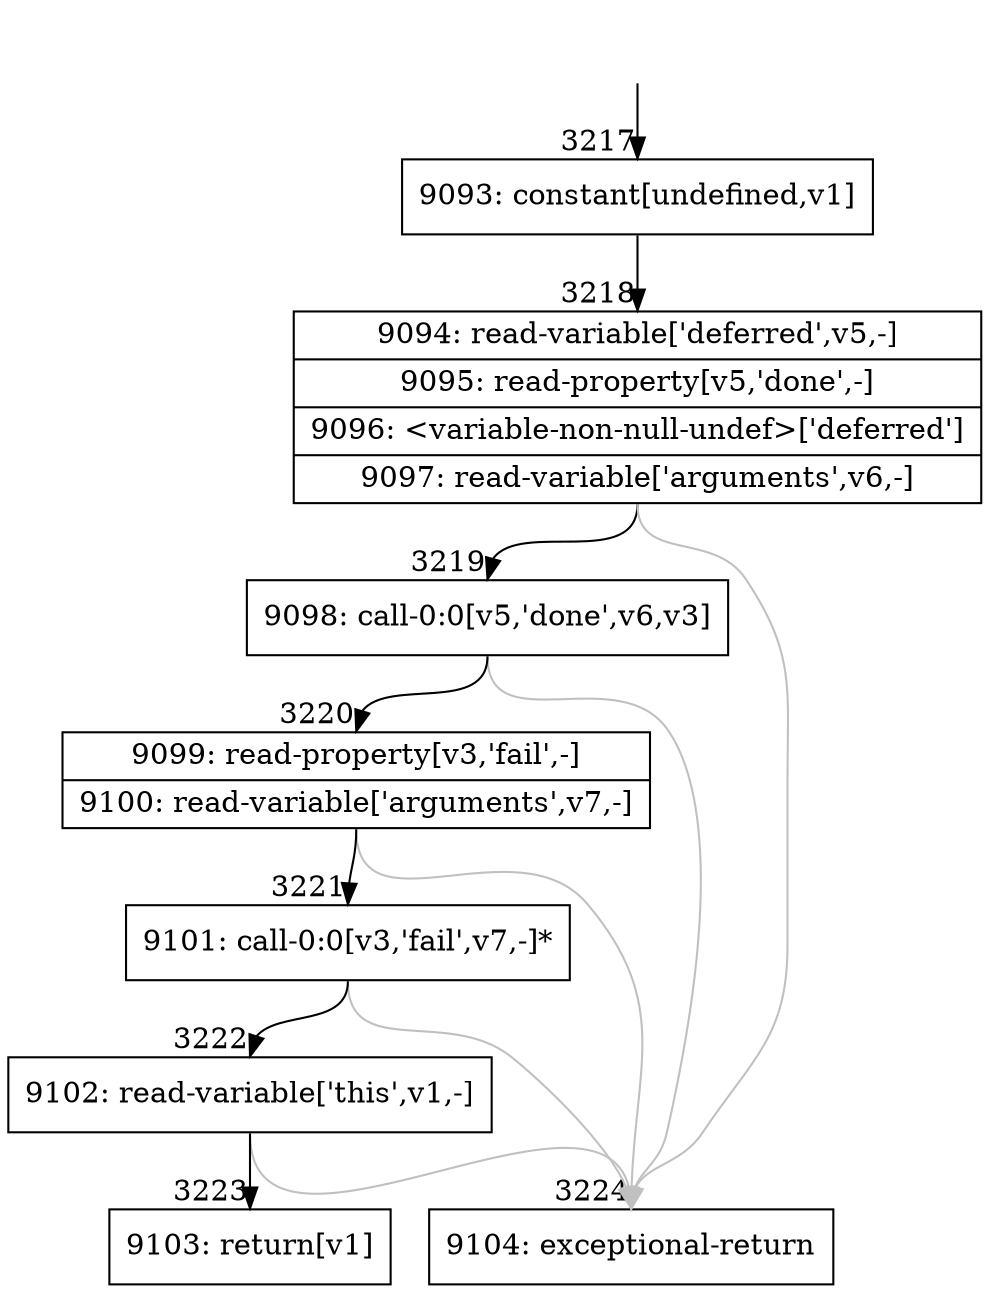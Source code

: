 digraph {
rankdir="TD"
BB_entry219[shape=none,label=""];
BB_entry219 -> BB3217 [tailport=s, headport=n, headlabel="    3217"]
BB3217 [shape=record label="{9093: constant[undefined,v1]}" ] 
BB3217 -> BB3218 [tailport=s, headport=n, headlabel="      3218"]
BB3218 [shape=record label="{9094: read-variable['deferred',v5,-]|9095: read-property[v5,'done',-]|9096: \<variable-non-null-undef\>['deferred']|9097: read-variable['arguments',v6,-]}" ] 
BB3218 -> BB3219 [tailport=s, headport=n, headlabel="      3219"]
BB3218 -> BB3224 [tailport=s, headport=n, color=gray, headlabel="      3224"]
BB3219 [shape=record label="{9098: call-0:0[v5,'done',v6,v3]}" ] 
BB3219 -> BB3220 [tailport=s, headport=n, headlabel="      3220"]
BB3219 -> BB3224 [tailport=s, headport=n, color=gray]
BB3220 [shape=record label="{9099: read-property[v3,'fail',-]|9100: read-variable['arguments',v7,-]}" ] 
BB3220 -> BB3221 [tailport=s, headport=n, headlabel="      3221"]
BB3220 -> BB3224 [tailport=s, headport=n, color=gray]
BB3221 [shape=record label="{9101: call-0:0[v3,'fail',v7,-]*}" ] 
BB3221 -> BB3222 [tailport=s, headport=n, headlabel="      3222"]
BB3221 -> BB3224 [tailport=s, headport=n, color=gray]
BB3222 [shape=record label="{9102: read-variable['this',v1,-]}" ] 
BB3222 -> BB3223 [tailport=s, headport=n, headlabel="      3223"]
BB3222 -> BB3224 [tailport=s, headport=n, color=gray]
BB3223 [shape=record label="{9103: return[v1]}" ] 
BB3224 [shape=record label="{9104: exceptional-return}" ] 
}
